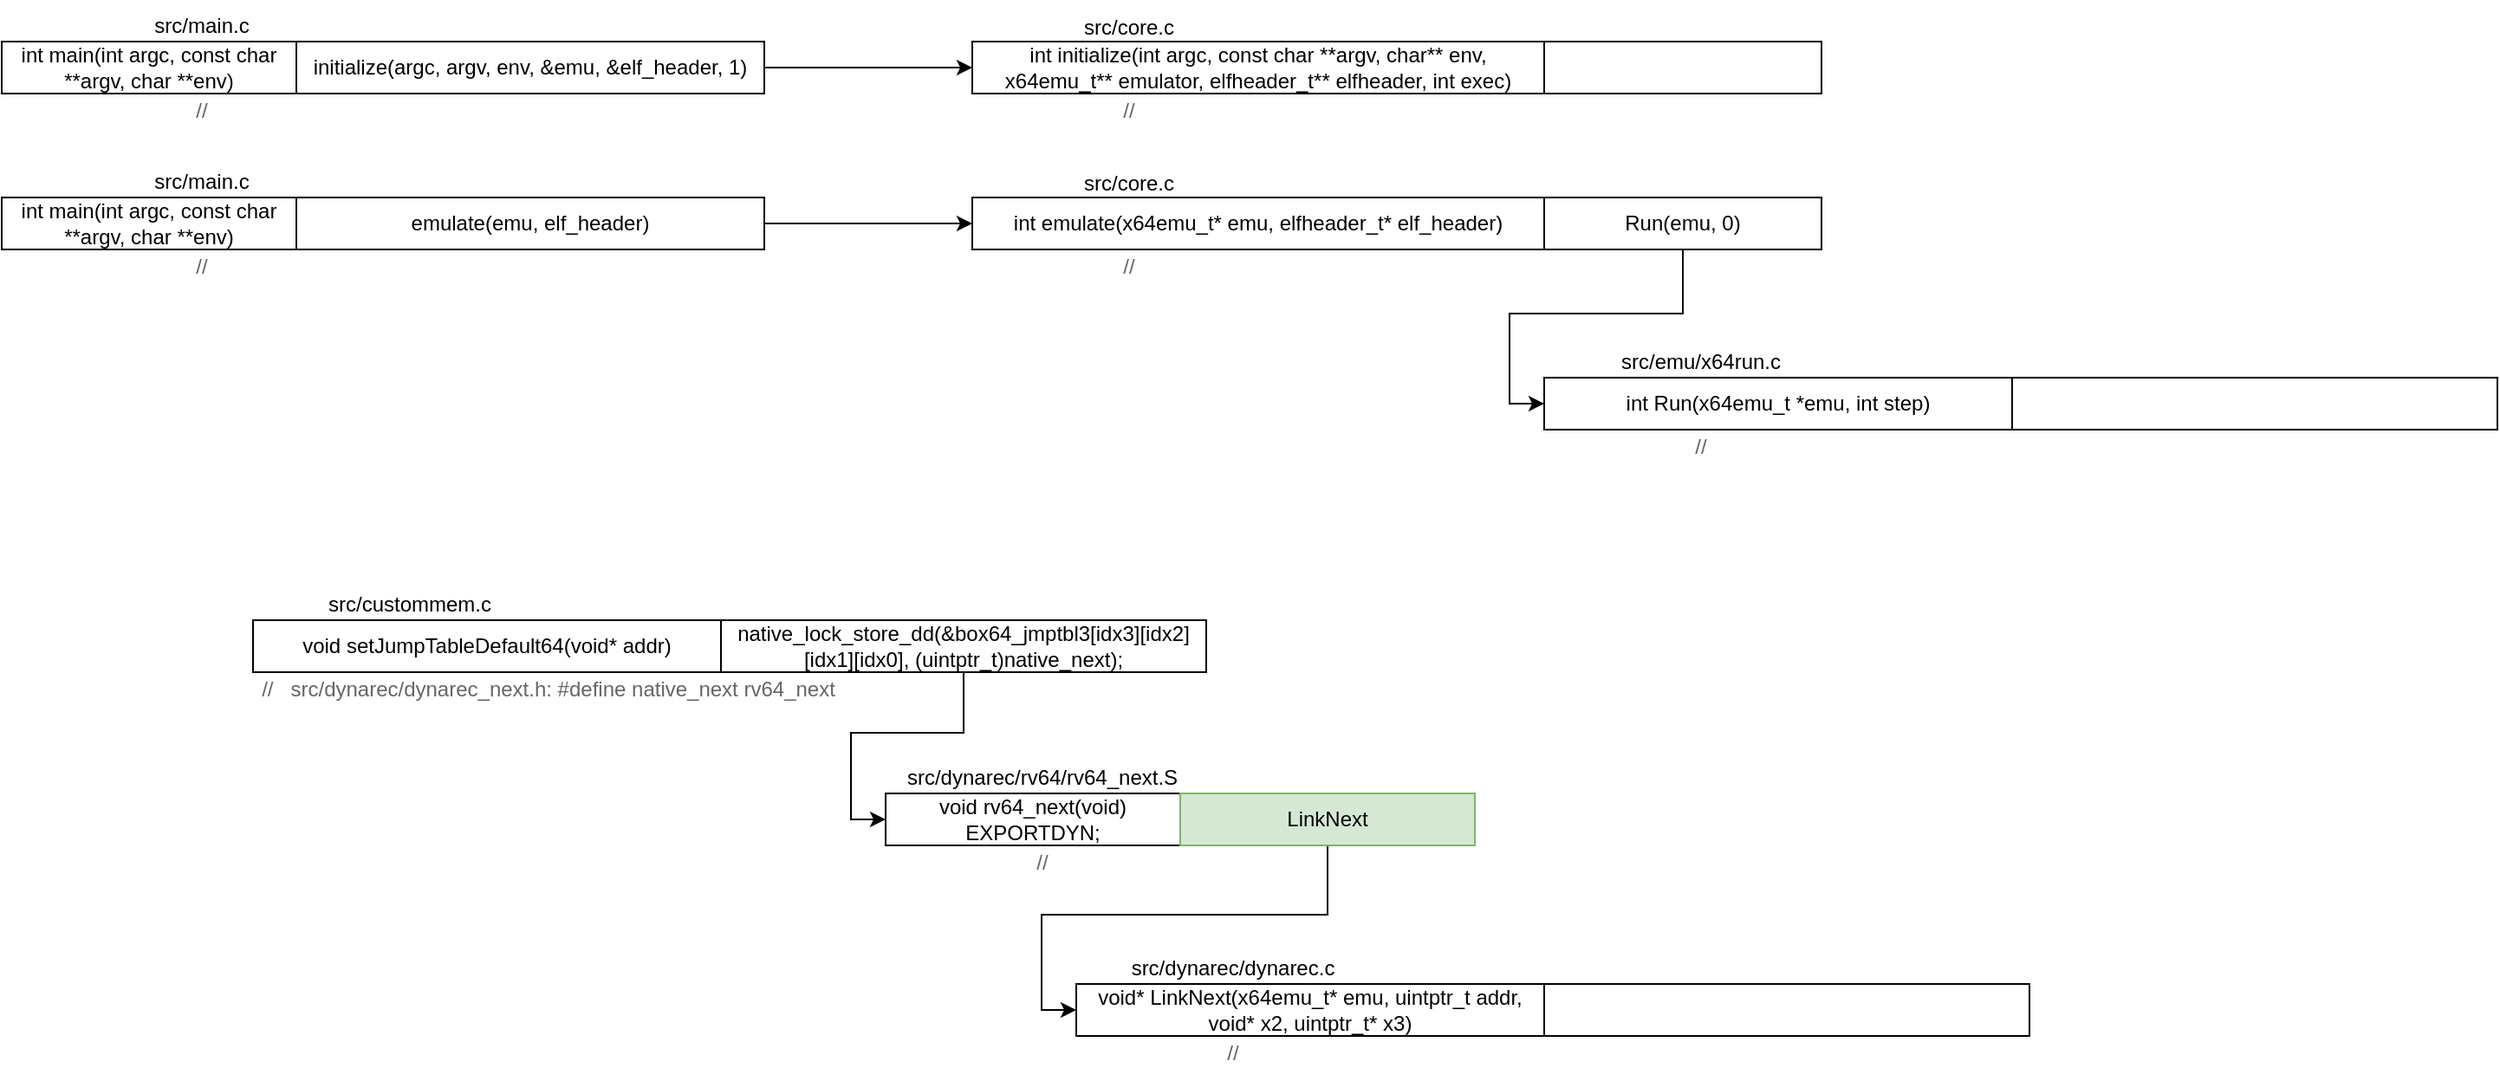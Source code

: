 <mxfile version="24.6.4" type="github">
  <diagram name="第 1 页" id="S_cXRnAjtAU8uWQunCoB">
    <mxGraphModel dx="2607" dy="613" grid="1" gridSize="10" guides="1" tooltips="1" connect="1" arrows="1" fold="1" page="1" pageScale="1" pageWidth="827" pageHeight="1169" math="0" shadow="0">
      <root>
        <mxCell id="0" />
        <mxCell id="1" parent="0" />
        <mxCell id="YZil0p7yVioOztMhCc3v-10" value="int main(int argc, const char **argv, char **env)" style="rounded=0;whiteSpace=wrap;html=1;" parent="1" vertex="1">
          <mxGeometry x="-1590" y="120" width="170" height="30" as="geometry" />
        </mxCell>
        <mxCell id="kstmkINUWU82yg2oxTPM-3" style="edgeStyle=orthogonalEdgeStyle;rounded=0;orthogonalLoop=1;jettySize=auto;html=1;exitX=1;exitY=0.5;exitDx=0;exitDy=0;" parent="1" source="YZil0p7yVioOztMhCc3v-11" target="YZil0p7yVioOztMhCc3v-22" edge="1">
          <mxGeometry relative="1" as="geometry" />
        </mxCell>
        <mxCell id="YZil0p7yVioOztMhCc3v-11" value="initialize(argc, argv, env, &amp;amp;emu, &amp;amp;elf_header, 1)" style="rounded=0;whiteSpace=wrap;html=1;" parent="1" vertex="1">
          <mxGeometry x="-1420" y="120" width="270" height="30" as="geometry" />
        </mxCell>
        <mxCell id="YZil0p7yVioOztMhCc3v-12" value="src/main.c" style="text;html=1;align=center;verticalAlign=middle;resizable=0;points=[];autosize=1;strokeColor=none;fillColor=none;" parent="1" vertex="1">
          <mxGeometry x="-1515" y="96" width="80" height="30" as="geometry" />
        </mxCell>
        <mxCell id="YZil0p7yVioOztMhCc3v-13" value="//" style="text;html=1;align=center;verticalAlign=middle;resizable=0;points=[];autosize=1;strokeColor=none;fillColor=none;fontColor=#666666;" parent="1" vertex="1">
          <mxGeometry x="-1490" y="145" width="30" height="30" as="geometry" />
        </mxCell>
        <mxCell id="YZil0p7yVioOztMhCc3v-18" value="int main(int argc, const char **argv, char **env)" style="rounded=0;whiteSpace=wrap;html=1;" parent="1" vertex="1">
          <mxGeometry x="-1590" y="210" width="170" height="30" as="geometry" />
        </mxCell>
        <mxCell id="YZil0p7yVioOztMhCc3v-30" style="edgeStyle=orthogonalEdgeStyle;rounded=0;orthogonalLoop=1;jettySize=auto;html=1;exitX=1;exitY=0.5;exitDx=0;exitDy=0;entryX=0;entryY=0.5;entryDx=0;entryDy=0;" parent="1" source="YZil0p7yVioOztMhCc3v-19" target="YZil0p7yVioOztMhCc3v-26" edge="1">
          <mxGeometry relative="1" as="geometry" />
        </mxCell>
        <mxCell id="YZil0p7yVioOztMhCc3v-19" value="emulate(emu, elf_header)" style="rounded=0;whiteSpace=wrap;html=1;" parent="1" vertex="1">
          <mxGeometry x="-1420" y="210" width="270" height="30" as="geometry" />
        </mxCell>
        <mxCell id="YZil0p7yVioOztMhCc3v-20" value="src/main.c" style="text;html=1;align=center;verticalAlign=middle;resizable=0;points=[];autosize=1;strokeColor=none;fillColor=none;" parent="1" vertex="1">
          <mxGeometry x="-1515" y="186" width="80" height="30" as="geometry" />
        </mxCell>
        <mxCell id="YZil0p7yVioOztMhCc3v-21" value="//" style="text;html=1;align=center;verticalAlign=middle;resizable=0;points=[];autosize=1;strokeColor=none;fillColor=none;fontColor=#666666;" parent="1" vertex="1">
          <mxGeometry x="-1490" y="235" width="30" height="30" as="geometry" />
        </mxCell>
        <mxCell id="YZil0p7yVioOztMhCc3v-22" value="int initialize(int argc, const char **argv, char** env, x64emu_t** emulator, elfheader_t** elfheader, int exec)" style="rounded=0;whiteSpace=wrap;html=1;" parent="1" vertex="1">
          <mxGeometry x="-1030" y="120" width="330" height="30" as="geometry" />
        </mxCell>
        <mxCell id="YZil0p7yVioOztMhCc3v-23" value="" style="rounded=0;whiteSpace=wrap;html=1;" parent="1" vertex="1">
          <mxGeometry x="-700" y="120" width="160" height="30" as="geometry" />
        </mxCell>
        <mxCell id="YZil0p7yVioOztMhCc3v-24" value="src/core.c" style="text;html=1;align=center;verticalAlign=middle;resizable=0;points=[];autosize=1;strokeColor=none;fillColor=none;" parent="1" vertex="1">
          <mxGeometry x="-980" y="97" width="80" height="30" as="geometry" />
        </mxCell>
        <mxCell id="YZil0p7yVioOztMhCc3v-25" value="//" style="text;html=1;align=center;verticalAlign=middle;resizable=0;points=[];autosize=1;strokeColor=none;fillColor=none;fontColor=#666666;" parent="1" vertex="1">
          <mxGeometry x="-955" y="145" width="30" height="30" as="geometry" />
        </mxCell>
        <mxCell id="YZil0p7yVioOztMhCc3v-26" value="int emulate(x64emu_t* emu, elfheader_t* elf_header)" style="rounded=0;whiteSpace=wrap;html=1;" parent="1" vertex="1">
          <mxGeometry x="-1030" y="210" width="330" height="30" as="geometry" />
        </mxCell>
        <mxCell id="kstmkINUWU82yg2oxTPM-1" style="edgeStyle=orthogonalEdgeStyle;rounded=0;orthogonalLoop=1;jettySize=auto;html=1;exitX=0.5;exitY=1;exitDx=0;exitDy=0;entryX=0;entryY=0.5;entryDx=0;entryDy=0;" parent="1" source="YZil0p7yVioOztMhCc3v-27" target="YZil0p7yVioOztMhCc3v-31" edge="1">
          <mxGeometry relative="1" as="geometry" />
        </mxCell>
        <mxCell id="YZil0p7yVioOztMhCc3v-27" value="Run(emu, 0)" style="rounded=0;whiteSpace=wrap;html=1;" parent="1" vertex="1">
          <mxGeometry x="-700" y="210" width="160" height="30" as="geometry" />
        </mxCell>
        <mxCell id="YZil0p7yVioOztMhCc3v-28" value="src/core.c" style="text;html=1;align=center;verticalAlign=middle;resizable=0;points=[];autosize=1;strokeColor=none;fillColor=none;" parent="1" vertex="1">
          <mxGeometry x="-980" y="187" width="80" height="30" as="geometry" />
        </mxCell>
        <mxCell id="YZil0p7yVioOztMhCc3v-29" value="//" style="text;html=1;align=center;verticalAlign=middle;resizable=0;points=[];autosize=1;strokeColor=none;fillColor=none;fontColor=#666666;" parent="1" vertex="1">
          <mxGeometry x="-955" y="235" width="30" height="30" as="geometry" />
        </mxCell>
        <mxCell id="YZil0p7yVioOztMhCc3v-32" value="" style="rounded=0;whiteSpace=wrap;html=1;" parent="1" vertex="1">
          <mxGeometry x="-430" y="314" width="280" height="30" as="geometry" />
        </mxCell>
        <mxCell id="YZil0p7yVioOztMhCc3v-33" value="src/emu/x64run.c" style="text;html=1;align=center;verticalAlign=middle;resizable=0;points=[];autosize=1;strokeColor=none;fillColor=none;" parent="1" vertex="1">
          <mxGeometry x="-670" y="290" width="120" height="30" as="geometry" />
        </mxCell>
        <mxCell id="YZil0p7yVioOztMhCc3v-34" value="//" style="text;html=1;align=center;verticalAlign=middle;resizable=0;points=[];autosize=1;strokeColor=none;fillColor=none;fontColor=#666666;" parent="1" vertex="1">
          <mxGeometry x="-625" y="339" width="30" height="30" as="geometry" />
        </mxCell>
        <mxCell id="YZil0p7yVioOztMhCc3v-31" value="int Run(x64emu_t *emu, int step)" style="rounded=0;whiteSpace=wrap;html=1;" parent="1" vertex="1">
          <mxGeometry x="-700" y="314" width="270" height="30" as="geometry" />
        </mxCell>
        <mxCell id="n19XVrPwrBasf_fpUqeU-1" value="void* LinkNext(x64emu_t* emu, uintptr_t addr, void* x2, uintptr_t* x3)" style="rounded=0;whiteSpace=wrap;html=1;" vertex="1" parent="1">
          <mxGeometry x="-970" y="664" width="270" height="30" as="geometry" />
        </mxCell>
        <mxCell id="n19XVrPwrBasf_fpUqeU-2" value="" style="rounded=0;whiteSpace=wrap;html=1;" vertex="1" parent="1">
          <mxGeometry x="-700" y="664" width="280" height="30" as="geometry" />
        </mxCell>
        <mxCell id="n19XVrPwrBasf_fpUqeU-3" value="src/dynarec/dynarec.c" style="text;html=1;align=center;verticalAlign=middle;resizable=0;points=[];autosize=1;strokeColor=none;fillColor=none;" vertex="1" parent="1">
          <mxGeometry x="-950" y="640" width="140" height="30" as="geometry" />
        </mxCell>
        <mxCell id="n19XVrPwrBasf_fpUqeU-4" value="//" style="text;html=1;align=center;verticalAlign=middle;resizable=0;points=[];autosize=1;strokeColor=none;fillColor=none;fontColor=#666666;" vertex="1" parent="1">
          <mxGeometry x="-895" y="689" width="30" height="30" as="geometry" />
        </mxCell>
        <mxCell id="n19XVrPwrBasf_fpUqeU-5" value="&lt;div&gt;void rv64_next(void) EXPORTDYN;&lt;/div&gt;" style="rounded=0;whiteSpace=wrap;html=1;" vertex="1" parent="1">
          <mxGeometry x="-1080" y="554" width="170" height="30" as="geometry" />
        </mxCell>
        <mxCell id="n19XVrPwrBasf_fpUqeU-14" style="edgeStyle=orthogonalEdgeStyle;rounded=0;orthogonalLoop=1;jettySize=auto;html=1;entryX=0;entryY=0.5;entryDx=0;entryDy=0;" edge="1" parent="1" source="n19XVrPwrBasf_fpUqeU-6" target="n19XVrPwrBasf_fpUqeU-1">
          <mxGeometry relative="1" as="geometry" />
        </mxCell>
        <mxCell id="n19XVrPwrBasf_fpUqeU-6" value="LinkNext" style="rounded=0;whiteSpace=wrap;html=1;fillColor=#d5e8d4;strokeColor=#82b366;" vertex="1" parent="1">
          <mxGeometry x="-910" y="554" width="170" height="30" as="geometry" />
        </mxCell>
        <mxCell id="n19XVrPwrBasf_fpUqeU-7" value="src/dynarec/rv64/rv64_next.S" style="text;html=1;align=center;verticalAlign=middle;resizable=0;points=[];autosize=1;strokeColor=none;fillColor=none;" vertex="1" parent="1">
          <mxGeometry x="-1080" y="530" width="180" height="30" as="geometry" />
        </mxCell>
        <mxCell id="n19XVrPwrBasf_fpUqeU-8" value="//" style="text;html=1;align=center;verticalAlign=middle;resizable=0;points=[];autosize=1;strokeColor=none;fillColor=none;fontColor=#666666;" vertex="1" parent="1">
          <mxGeometry x="-1005" y="579" width="30" height="30" as="geometry" />
        </mxCell>
        <mxCell id="n19XVrPwrBasf_fpUqeU-9" value="void setJumpTableDefault64(void* addr)" style="rounded=0;whiteSpace=wrap;html=1;" vertex="1" parent="1">
          <mxGeometry x="-1445" y="454" width="270" height="30" as="geometry" />
        </mxCell>
        <mxCell id="n19XVrPwrBasf_fpUqeU-13" style="edgeStyle=orthogonalEdgeStyle;rounded=0;orthogonalLoop=1;jettySize=auto;html=1;entryX=0;entryY=0.5;entryDx=0;entryDy=0;" edge="1" parent="1" source="n19XVrPwrBasf_fpUqeU-10" target="n19XVrPwrBasf_fpUqeU-5">
          <mxGeometry relative="1" as="geometry" />
        </mxCell>
        <mxCell id="n19XVrPwrBasf_fpUqeU-10" value="native_lock_store_dd(&amp;amp;box64_jmptbl3[idx3][idx2][idx1][idx0], (uintptr_t)native_next);" style="rounded=0;whiteSpace=wrap;html=1;" vertex="1" parent="1">
          <mxGeometry x="-1175" y="454" width="280" height="30" as="geometry" />
        </mxCell>
        <mxCell id="n19XVrPwrBasf_fpUqeU-11" value="src/custommem.c" style="text;html=1;align=center;verticalAlign=middle;resizable=0;points=[];autosize=1;strokeColor=none;fillColor=none;" vertex="1" parent="1">
          <mxGeometry x="-1415" y="430" width="120" height="30" as="geometry" />
        </mxCell>
        <mxCell id="n19XVrPwrBasf_fpUqeU-12" value="//&amp;nbsp; &amp;nbsp;src/dynarec/dynarec_next.h: #define native_next rv64_next" style="text;html=1;align=center;verticalAlign=middle;resizable=0;points=[];autosize=1;strokeColor=none;fillColor=none;fontColor=#666666;" vertex="1" parent="1">
          <mxGeometry x="-1450" y="479" width="350" height="30" as="geometry" />
        </mxCell>
      </root>
    </mxGraphModel>
  </diagram>
</mxfile>
